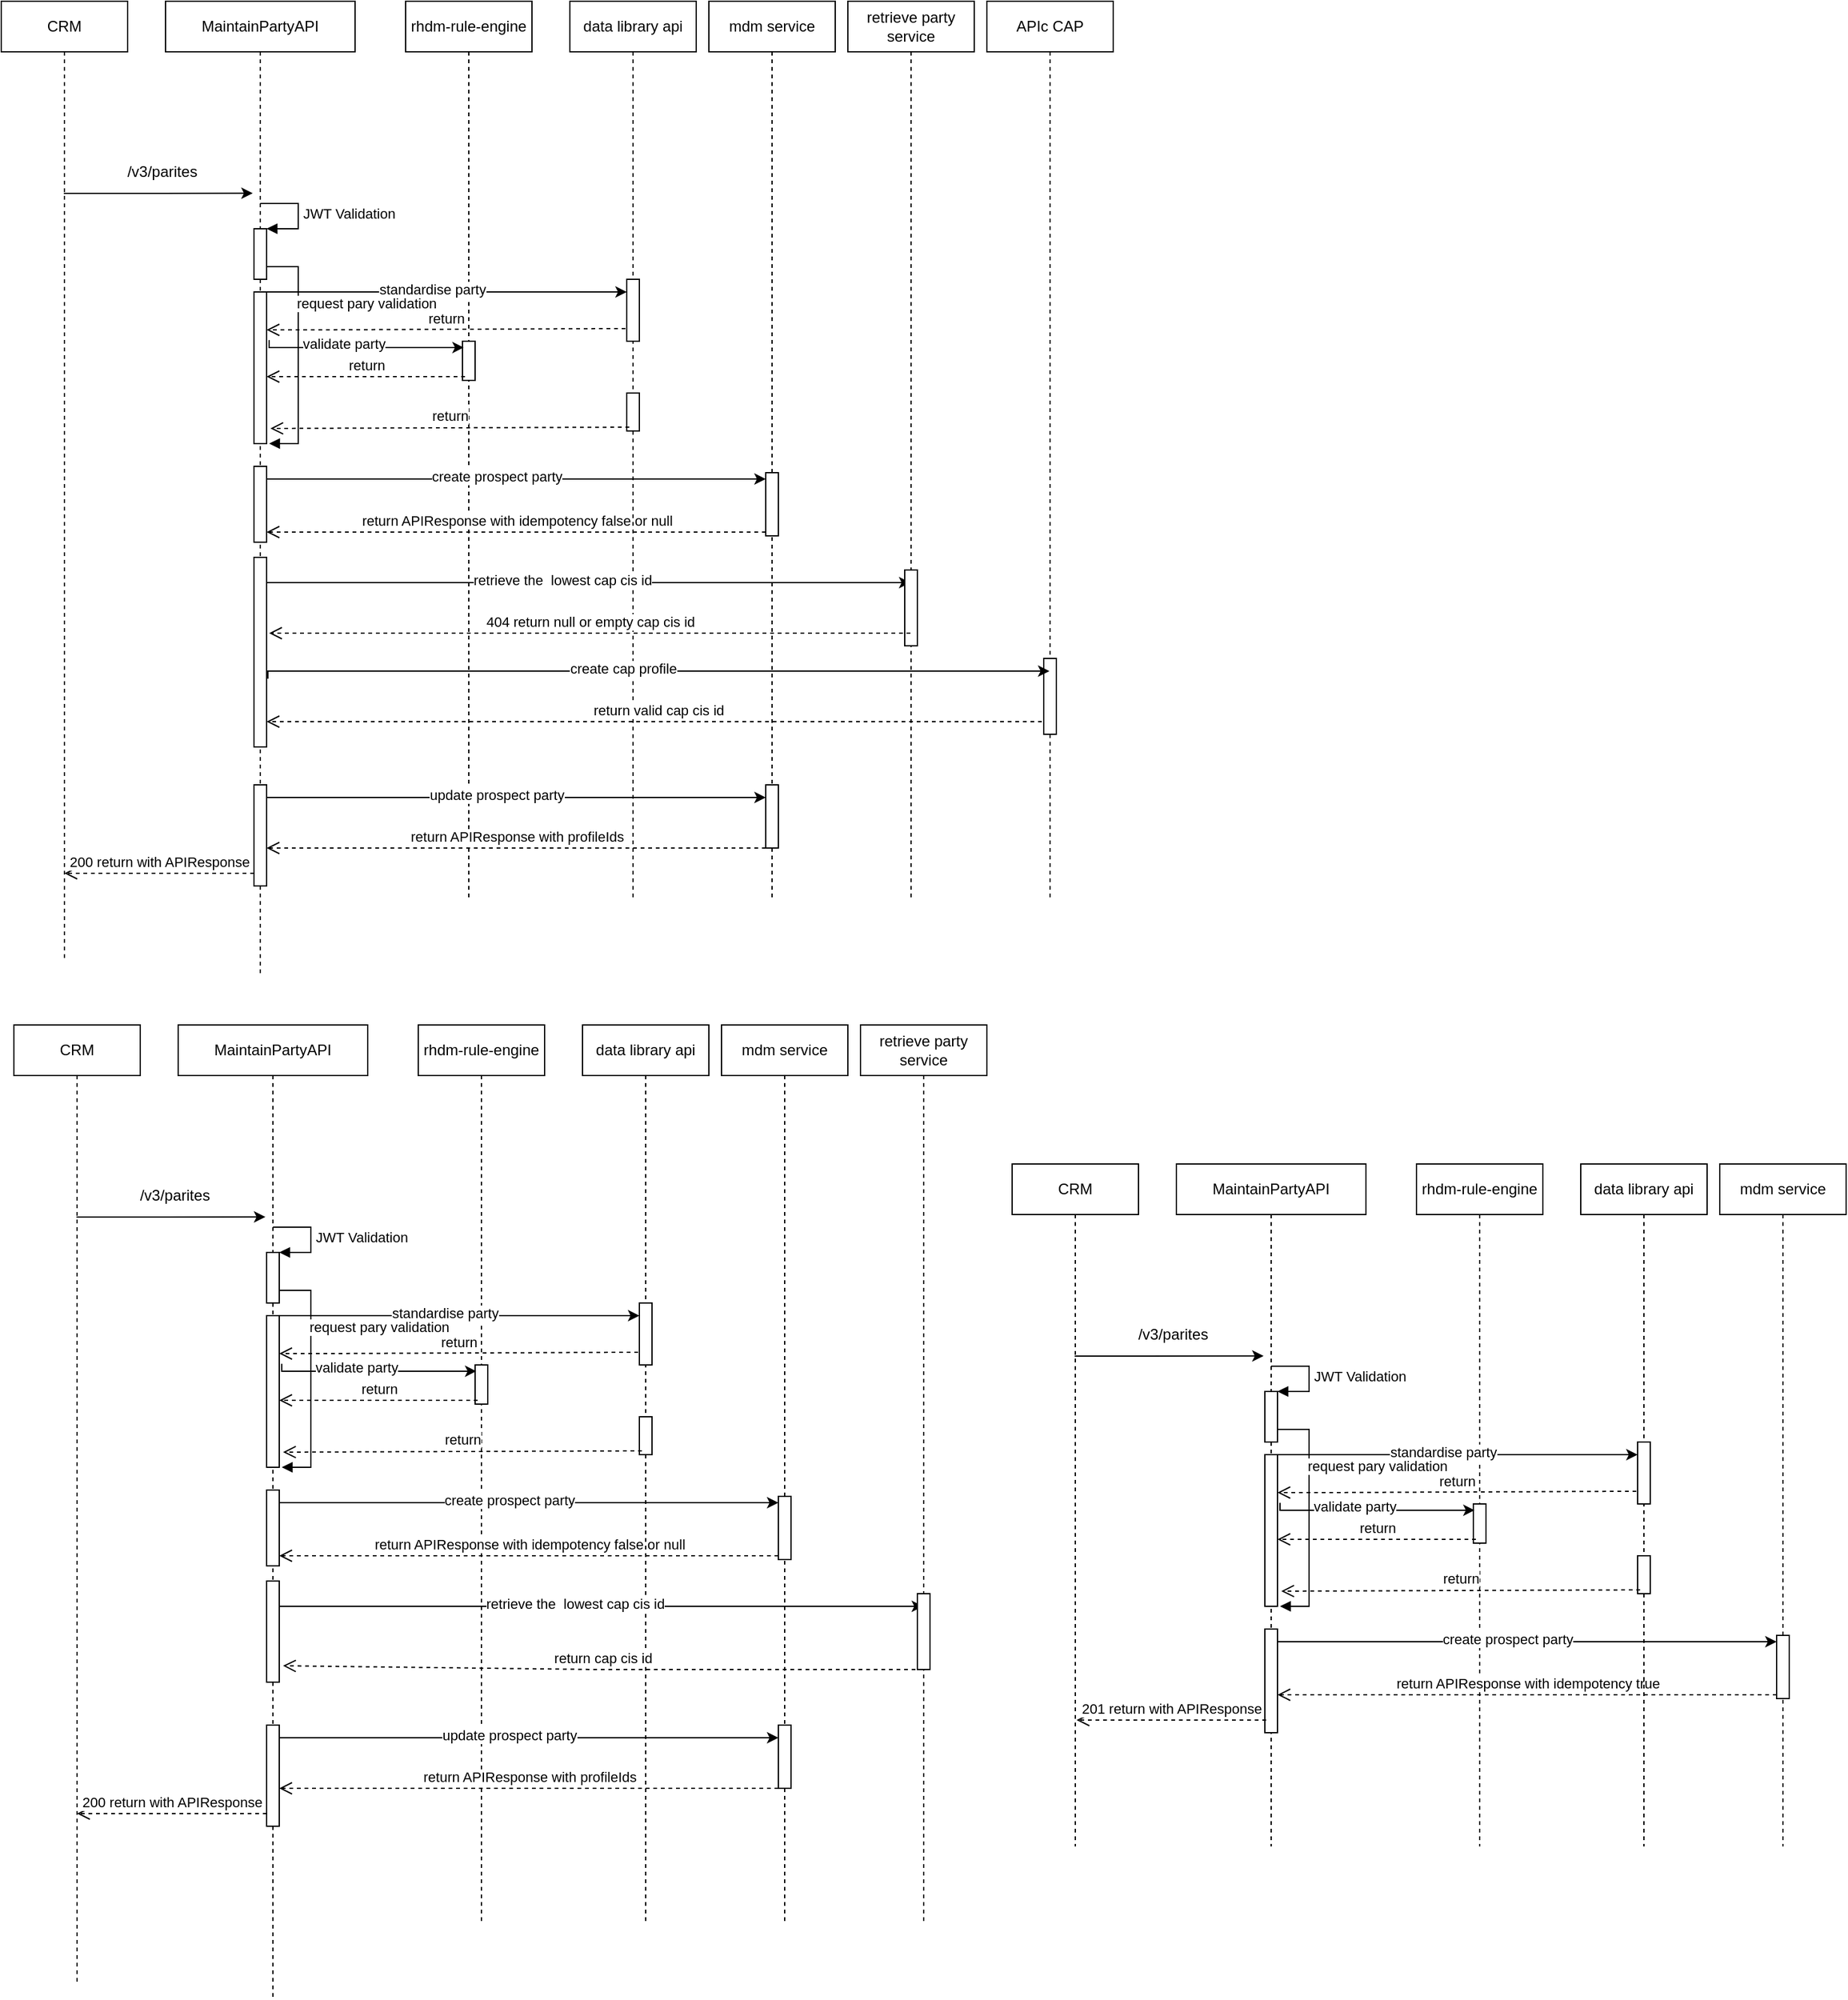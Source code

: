 <mxfile version="20.4.0" type="github">
  <diagram id="kk570XNu_HWtteIOADn4" name="Page-1">
    <mxGraphModel dx="2889" dy="1154" grid="1" gridSize="10" guides="1" tooltips="1" connect="1" arrows="1" fold="1" page="1" pageScale="1" pageWidth="827" pageHeight="1169" math="0" shadow="0">
      <root>
        <mxCell id="0" />
        <mxCell id="1" parent="0" />
        <mxCell id="9MTHX9n5Lt5Nb2SYP2qd-3" value="MaintainPartyAPI" style="shape=umlLifeline;perimeter=lifelinePerimeter;whiteSpace=wrap;html=1;container=1;collapsible=0;recursiveResize=0;outlineConnect=0;" vertex="1" parent="1">
          <mxGeometry x="-410" y="390" width="150" height="770" as="geometry" />
        </mxCell>
        <mxCell id="9MTHX9n5Lt5Nb2SYP2qd-28" value="" style="html=1;points=[];perimeter=orthogonalPerimeter;" vertex="1" parent="9MTHX9n5Lt5Nb2SYP2qd-3">
          <mxGeometry x="70" y="230" width="10" height="120" as="geometry" />
        </mxCell>
        <mxCell id="9MTHX9n5Lt5Nb2SYP2qd-29" value="request pary validation" style="edgeStyle=orthogonalEdgeStyle;html=1;align=left;spacingLeft=2;endArrow=block;rounded=0;entryX=1.2;entryY=1;entryDx=0;entryDy=0;entryPerimeter=0;" edge="1" target="9MTHX9n5Lt5Nb2SYP2qd-28" parent="9MTHX9n5Lt5Nb2SYP2qd-3">
          <mxGeometry x="-0.394" y="-5" relative="1" as="geometry">
            <mxPoint x="75" y="210" as="sourcePoint" />
            <Array as="points">
              <mxPoint x="105" y="210" />
              <mxPoint x="105" y="350" />
            </Array>
            <mxPoint x="81" y="320.92" as="targetPoint" />
            <mxPoint as="offset" />
          </mxGeometry>
        </mxCell>
        <mxCell id="9MTHX9n5Lt5Nb2SYP2qd-31" value="" style="html=1;points=[];perimeter=orthogonalPerimeter;" vertex="1" parent="9MTHX9n5Lt5Nb2SYP2qd-3">
          <mxGeometry x="70" y="368" width="10" height="60" as="geometry" />
        </mxCell>
        <mxCell id="9MTHX9n5Lt5Nb2SYP2qd-38" value="" style="html=1;points=[];perimeter=orthogonalPerimeter;" vertex="1" parent="9MTHX9n5Lt5Nb2SYP2qd-3">
          <mxGeometry x="70" y="440" width="10" height="150" as="geometry" />
        </mxCell>
        <mxCell id="9MTHX9n5Lt5Nb2SYP2qd-147" value="" style="html=1;points=[];perimeter=orthogonalPerimeter;" vertex="1" parent="9MTHX9n5Lt5Nb2SYP2qd-3">
          <mxGeometry x="70" y="620" width="10" height="80" as="geometry" />
        </mxCell>
        <mxCell id="9MTHX9n5Lt5Nb2SYP2qd-150" value="200 return with APIResponse" style="html=1;verticalAlign=bottom;endArrow=open;dashed=1;endSize=8;rounded=0;" edge="1" parent="9MTHX9n5Lt5Nb2SYP2qd-3" source="9MTHX9n5Lt5Nb2SYP2qd-147">
          <mxGeometry relative="1" as="geometry">
            <mxPoint x="50" y="690" as="sourcePoint" />
            <mxPoint x="-80" y="690" as="targetPoint" />
          </mxGeometry>
        </mxCell>
        <mxCell id="9MTHX9n5Lt5Nb2SYP2qd-253" value="" style="html=1;points=[];perimeter=orthogonalPerimeter;" vertex="1" parent="9MTHX9n5Lt5Nb2SYP2qd-3">
          <mxGeometry x="70" y="180" width="10" height="40" as="geometry" />
        </mxCell>
        <mxCell id="9MTHX9n5Lt5Nb2SYP2qd-254" value="JWT Validation" style="edgeStyle=orthogonalEdgeStyle;html=1;align=left;spacingLeft=2;endArrow=block;rounded=0;entryX=1;entryY=0;" edge="1" target="9MTHX9n5Lt5Nb2SYP2qd-253" parent="9MTHX9n5Lt5Nb2SYP2qd-3">
          <mxGeometry relative="1" as="geometry">
            <mxPoint x="75" y="160" as="sourcePoint" />
            <Array as="points">
              <mxPoint x="105" y="160" />
            </Array>
          </mxGeometry>
        </mxCell>
        <mxCell id="9MTHX9n5Lt5Nb2SYP2qd-15" value="/v3/parites" style="text;html=1;align=center;verticalAlign=middle;resizable=0;points=[];autosize=1;strokeColor=none;fillColor=none;" vertex="1" parent="9MTHX9n5Lt5Nb2SYP2qd-3">
          <mxGeometry x="-43" y="120" width="80" height="30" as="geometry" />
        </mxCell>
        <mxCell id="9MTHX9n5Lt5Nb2SYP2qd-5" value="rhdm-rule-engine" style="shape=umlLifeline;perimeter=lifelinePerimeter;whiteSpace=wrap;html=1;container=1;collapsible=0;recursiveResize=0;outlineConnect=0;" vertex="1" parent="1">
          <mxGeometry x="-220" y="390" width="100" height="710" as="geometry" />
        </mxCell>
        <mxCell id="9MTHX9n5Lt5Nb2SYP2qd-35" value="return APIResponse with idempotency false or null" style="html=1;verticalAlign=bottom;endArrow=open;dashed=1;endSize=8;rounded=0;" edge="1" parent="9MTHX9n5Lt5Nb2SYP2qd-5" source="9MTHX9n5Lt5Nb2SYP2qd-36">
          <mxGeometry relative="1" as="geometry">
            <mxPoint x="250" y="418" as="sourcePoint" />
            <mxPoint x="-110" y="420" as="targetPoint" />
          </mxGeometry>
        </mxCell>
        <mxCell id="9MTHX9n5Lt5Nb2SYP2qd-22" value="" style="html=1;points=[];perimeter=orthogonalPerimeter;" vertex="1" parent="9MTHX9n5Lt5Nb2SYP2qd-5">
          <mxGeometry x="45" y="269" width="10" height="31" as="geometry" />
        </mxCell>
        <mxCell id="9MTHX9n5Lt5Nb2SYP2qd-159" value="return" style="html=1;verticalAlign=bottom;endArrow=open;dashed=1;endSize=8;rounded=0;startArrow=none;exitX=-0.1;exitY=0.795;exitDx=0;exitDy=0;exitPerimeter=0;" edge="1" parent="9MTHX9n5Lt5Nb2SYP2qd-5" source="9MTHX9n5Lt5Nb2SYP2qd-152">
          <mxGeometry relative="1" as="geometry">
            <mxPoint x="45" y="260" as="sourcePoint" />
            <mxPoint x="-110" y="260" as="targetPoint" />
            <Array as="points">
              <mxPoint x="-70" y="260" />
            </Array>
          </mxGeometry>
        </mxCell>
        <mxCell id="9MTHX9n5Lt5Nb2SYP2qd-6" value="data library api" style="shape=umlLifeline;perimeter=lifelinePerimeter;whiteSpace=wrap;html=1;container=1;collapsible=0;recursiveResize=0;outlineConnect=0;" vertex="1" parent="1">
          <mxGeometry x="-90" y="390" width="100" height="710" as="geometry" />
        </mxCell>
        <mxCell id="9MTHX9n5Lt5Nb2SYP2qd-23" value="" style="html=1;points=[];perimeter=orthogonalPerimeter;" vertex="1" parent="9MTHX9n5Lt5Nb2SYP2qd-6">
          <mxGeometry x="45" y="310" width="10" height="30" as="geometry" />
        </mxCell>
        <mxCell id="9MTHX9n5Lt5Nb2SYP2qd-41" value="" style="edgeStyle=orthogonalEdgeStyle;rounded=0;orthogonalLoop=1;jettySize=auto;html=1;" edge="1" parent="9MTHX9n5Lt5Nb2SYP2qd-6" target="9MTHX9n5Lt5Nb2SYP2qd-9">
          <mxGeometry relative="1" as="geometry">
            <mxPoint x="-240" y="460" as="sourcePoint" />
            <mxPoint x="155" y="459.5" as="targetPoint" />
            <Array as="points">
              <mxPoint x="120" y="460" />
              <mxPoint x="120" y="460" />
            </Array>
          </mxGeometry>
        </mxCell>
        <mxCell id="9MTHX9n5Lt5Nb2SYP2qd-42" value="retrieve the&amp;nbsp; lowest cap cis id" style="edgeLabel;html=1;align=center;verticalAlign=middle;resizable=0;points=[];" vertex="1" connectable="0" parent="9MTHX9n5Lt5Nb2SYP2qd-41">
          <mxGeometry x="-0.081" y="2" relative="1" as="geometry">
            <mxPoint as="offset" />
          </mxGeometry>
        </mxCell>
        <mxCell id="9MTHX9n5Lt5Nb2SYP2qd-46" value="return valid cap cis id" style="html=1;verticalAlign=bottom;endArrow=open;dashed=1;endSize=8;rounded=0;" edge="1" parent="9MTHX9n5Lt5Nb2SYP2qd-6" source="9MTHX9n5Lt5Nb2SYP2qd-10">
          <mxGeometry relative="1" as="geometry">
            <mxPoint x="269.5" y="570" as="sourcePoint" />
            <mxPoint x="-240" y="570" as="targetPoint" />
          </mxGeometry>
        </mxCell>
        <mxCell id="9MTHX9n5Lt5Nb2SYP2qd-145" value="" style="edgeStyle=orthogonalEdgeStyle;rounded=0;orthogonalLoop=1;jettySize=auto;html=1;" edge="1" parent="9MTHX9n5Lt5Nb2SYP2qd-6">
          <mxGeometry relative="1" as="geometry">
            <mxPoint x="-240" y="630" as="sourcePoint" />
            <mxPoint x="155" y="630" as="targetPoint" />
            <Array as="points">
              <mxPoint x="50" y="630" />
              <mxPoint x="50" y="630" />
            </Array>
          </mxGeometry>
        </mxCell>
        <mxCell id="9MTHX9n5Lt5Nb2SYP2qd-146" value="update prospect party" style="edgeLabel;html=1;align=center;verticalAlign=middle;resizable=0;points=[];" vertex="1" connectable="0" parent="9MTHX9n5Lt5Nb2SYP2qd-145">
          <mxGeometry x="-0.081" y="2" relative="1" as="geometry">
            <mxPoint as="offset" />
          </mxGeometry>
        </mxCell>
        <mxCell id="9MTHX9n5Lt5Nb2SYP2qd-149" value="return APIResponse with profileIds" style="html=1;verticalAlign=bottom;endArrow=open;dashed=1;endSize=8;rounded=0;" edge="1" parent="9MTHX9n5Lt5Nb2SYP2qd-6">
          <mxGeometry relative="1" as="geometry">
            <mxPoint x="155" y="670" as="sourcePoint" />
            <mxPoint x="-240" y="670" as="targetPoint" />
          </mxGeometry>
        </mxCell>
        <mxCell id="9MTHX9n5Lt5Nb2SYP2qd-152" value="" style="html=1;points=[];perimeter=orthogonalPerimeter;" vertex="1" parent="9MTHX9n5Lt5Nb2SYP2qd-6">
          <mxGeometry x="45" y="220" width="10" height="49" as="geometry" />
        </mxCell>
        <mxCell id="9MTHX9n5Lt5Nb2SYP2qd-162" value="" style="edgeStyle=orthogonalEdgeStyle;rounded=0;orthogonalLoop=1;jettySize=auto;html=1;" edge="1" parent="9MTHX9n5Lt5Nb2SYP2qd-6" target="9MTHX9n5Lt5Nb2SYP2qd-152">
          <mxGeometry relative="1" as="geometry">
            <mxPoint x="-240" y="230" as="sourcePoint" />
            <mxPoint x="155" y="230" as="targetPoint" />
            <Array as="points">
              <mxPoint x="-40" y="230" />
              <mxPoint x="-40" y="230" />
            </Array>
          </mxGeometry>
        </mxCell>
        <mxCell id="9MTHX9n5Lt5Nb2SYP2qd-163" value="standardise party" style="edgeLabel;html=1;align=center;verticalAlign=middle;resizable=0;points=[];" vertex="1" connectable="0" parent="9MTHX9n5Lt5Nb2SYP2qd-162">
          <mxGeometry x="-0.081" y="2" relative="1" as="geometry">
            <mxPoint as="offset" />
          </mxGeometry>
        </mxCell>
        <mxCell id="9MTHX9n5Lt5Nb2SYP2qd-12" value="" style="edgeStyle=orthogonalEdgeStyle;rounded=0;orthogonalLoop=1;jettySize=auto;html=1;entryX=-0.1;entryY=0.025;entryDx=0;entryDy=0;entryPerimeter=0;" edge="1" parent="1">
          <mxGeometry relative="1" as="geometry">
            <mxPoint x="-490.5" y="542" as="sourcePoint" />
            <mxPoint x="-341" y="541.875" as="targetPoint" />
            <Array as="points">
              <mxPoint x="-436" y="542" />
              <mxPoint x="-436" y="542" />
            </Array>
          </mxGeometry>
        </mxCell>
        <mxCell id="9MTHX9n5Lt5Nb2SYP2qd-7" value="CRM" style="shape=umlLifeline;perimeter=lifelinePerimeter;whiteSpace=wrap;html=1;container=1;collapsible=0;recursiveResize=0;outlineConnect=0;" vertex="1" parent="1">
          <mxGeometry x="-540" y="390" width="100" height="760" as="geometry" />
        </mxCell>
        <mxCell id="9MTHX9n5Lt5Nb2SYP2qd-8" value="mdm service" style="shape=umlLifeline;perimeter=lifelinePerimeter;whiteSpace=wrap;html=1;container=1;collapsible=0;recursiveResize=0;outlineConnect=0;" vertex="1" parent="1">
          <mxGeometry x="20" y="390" width="100" height="710" as="geometry" />
        </mxCell>
        <mxCell id="9MTHX9n5Lt5Nb2SYP2qd-36" value="" style="html=1;points=[];perimeter=orthogonalPerimeter;" vertex="1" parent="9MTHX9n5Lt5Nb2SYP2qd-8">
          <mxGeometry x="45" y="373" width="10" height="50" as="geometry" />
        </mxCell>
        <mxCell id="9MTHX9n5Lt5Nb2SYP2qd-148" value="" style="html=1;points=[];perimeter=orthogonalPerimeter;" vertex="1" parent="9MTHX9n5Lt5Nb2SYP2qd-8">
          <mxGeometry x="45" y="620" width="10" height="50" as="geometry" />
        </mxCell>
        <mxCell id="9MTHX9n5Lt5Nb2SYP2qd-9" value="retrieve party service" style="shape=umlLifeline;perimeter=lifelinePerimeter;whiteSpace=wrap;html=1;container=1;collapsible=0;recursiveResize=0;outlineConnect=0;" vertex="1" parent="1">
          <mxGeometry x="130" y="390" width="100" height="710" as="geometry" />
        </mxCell>
        <mxCell id="9MTHX9n5Lt5Nb2SYP2qd-39" value="" style="html=1;points=[];perimeter=orthogonalPerimeter;" vertex="1" parent="9MTHX9n5Lt5Nb2SYP2qd-9">
          <mxGeometry x="45" y="450" width="10" height="60" as="geometry" />
        </mxCell>
        <mxCell id="9MTHX9n5Lt5Nb2SYP2qd-10" value="APIc CAP" style="shape=umlLifeline;perimeter=lifelinePerimeter;whiteSpace=wrap;html=1;container=1;collapsible=0;recursiveResize=0;outlineConnect=0;" vertex="1" parent="1">
          <mxGeometry x="240" y="390" width="100" height="710" as="geometry" />
        </mxCell>
        <mxCell id="9MTHX9n5Lt5Nb2SYP2qd-40" value="" style="html=1;points=[];perimeter=orthogonalPerimeter;" vertex="1" parent="9MTHX9n5Lt5Nb2SYP2qd-10">
          <mxGeometry x="45" y="520" width="10" height="60" as="geometry" />
        </mxCell>
        <mxCell id="9MTHX9n5Lt5Nb2SYP2qd-21" value="" style="edgeStyle=orthogonalEdgeStyle;rounded=0;orthogonalLoop=1;jettySize=auto;html=1;entryX=0.1;entryY=0.16;entryDx=0;entryDy=0;entryPerimeter=0;exitX=1.2;exitY=0.318;exitDx=0;exitDy=0;exitPerimeter=0;" edge="1" parent="1" source="9MTHX9n5Lt5Nb2SYP2qd-28" target="9MTHX9n5Lt5Nb2SYP2qd-22">
          <mxGeometry relative="1" as="geometry">
            <mxPoint x="-328" y="645.66" as="sourcePoint" />
            <mxPoint x="-204" y="639" as="targetPoint" />
            <Array as="points">
              <mxPoint x="-328" y="664" />
            </Array>
          </mxGeometry>
        </mxCell>
        <mxCell id="9MTHX9n5Lt5Nb2SYP2qd-151" value="validate party" style="edgeLabel;html=1;align=center;verticalAlign=middle;resizable=0;points=[];" vertex="1" connectable="0" parent="9MTHX9n5Lt5Nb2SYP2qd-21">
          <mxGeometry x="-0.184" y="3" relative="1" as="geometry">
            <mxPoint as="offset" />
          </mxGeometry>
        </mxCell>
        <mxCell id="9MTHX9n5Lt5Nb2SYP2qd-25" value="return" style="html=1;verticalAlign=bottom;endArrow=open;dashed=1;endSize=8;rounded=0;startArrow=none;exitX=0.2;exitY=0.903;exitDx=0;exitDy=0;exitPerimeter=0;" edge="1" parent="1" source="9MTHX9n5Lt5Nb2SYP2qd-22">
          <mxGeometry relative="1" as="geometry">
            <mxPoint x="-95" y="687" as="sourcePoint" />
            <mxPoint x="-330" y="687" as="targetPoint" />
            <Array as="points">
              <mxPoint x="-210" y="687" />
            </Array>
          </mxGeometry>
        </mxCell>
        <mxCell id="9MTHX9n5Lt5Nb2SYP2qd-34" value="" style="edgeStyle=orthogonalEdgeStyle;rounded=0;orthogonalLoop=1;jettySize=auto;html=1;" edge="1" parent="1" target="9MTHX9n5Lt5Nb2SYP2qd-36">
          <mxGeometry relative="1" as="geometry">
            <mxPoint x="-330" y="768" as="sourcePoint" />
            <mxPoint x="110" y="768" as="targetPoint" />
            <Array as="points">
              <mxPoint x="20" y="768" />
              <mxPoint x="20" y="768" />
            </Array>
          </mxGeometry>
        </mxCell>
        <mxCell id="9MTHX9n5Lt5Nb2SYP2qd-37" value="create prospect party" style="edgeLabel;html=1;align=center;verticalAlign=middle;resizable=0;points=[];" vertex="1" connectable="0" parent="9MTHX9n5Lt5Nb2SYP2qd-34">
          <mxGeometry x="-0.081" y="2" relative="1" as="geometry">
            <mxPoint as="offset" />
          </mxGeometry>
        </mxCell>
        <mxCell id="9MTHX9n5Lt5Nb2SYP2qd-26" value="return" style="html=1;verticalAlign=bottom;endArrow=open;dashed=1;endSize=8;rounded=0;entryX=1.3;entryY=0.9;entryDx=0;entryDy=0;entryPerimeter=0;exitX=0.2;exitY=0.9;exitDx=0;exitDy=0;exitPerimeter=0;" edge="1" parent="1" source="9MTHX9n5Lt5Nb2SYP2qd-23" target="9MTHX9n5Lt5Nb2SYP2qd-28">
          <mxGeometry relative="1" as="geometry">
            <mxPoint x="19.5" y="709" as="sourcePoint" />
            <mxPoint x="-330" y="709" as="targetPoint" />
            <Array as="points" />
          </mxGeometry>
        </mxCell>
        <mxCell id="9MTHX9n5Lt5Nb2SYP2qd-43" value="404 return null or empty cap cis id" style="html=1;verticalAlign=bottom;endArrow=open;dashed=1;endSize=8;rounded=0;entryX=1.2;entryY=0.4;entryDx=0;entryDy=0;entryPerimeter=0;" edge="1" parent="1" source="9MTHX9n5Lt5Nb2SYP2qd-9" target="9MTHX9n5Lt5Nb2SYP2qd-38">
          <mxGeometry relative="1" as="geometry">
            <mxPoint x="45" y="890" as="sourcePoint" />
            <mxPoint x="-410" y="890" as="targetPoint" />
          </mxGeometry>
        </mxCell>
        <mxCell id="9MTHX9n5Lt5Nb2SYP2qd-44" value="" style="edgeStyle=orthogonalEdgeStyle;rounded=0;orthogonalLoop=1;jettySize=auto;html=1;exitX=1.1;exitY=0.64;exitDx=0;exitDy=0;exitPerimeter=0;" edge="1" parent="1" source="9MTHX9n5Lt5Nb2SYP2qd-38" target="9MTHX9n5Lt5Nb2SYP2qd-10">
          <mxGeometry relative="1" as="geometry">
            <mxPoint x="-390" y="920" as="sourcePoint" />
            <mxPoint x="179.5" y="920" as="targetPoint" />
            <Array as="points">
              <mxPoint x="-329" y="920" />
            </Array>
          </mxGeometry>
        </mxCell>
        <mxCell id="9MTHX9n5Lt5Nb2SYP2qd-45" value="create cap profile" style="edgeLabel;html=1;align=center;verticalAlign=middle;resizable=0;points=[];" vertex="1" connectable="0" parent="9MTHX9n5Lt5Nb2SYP2qd-44">
          <mxGeometry x="-0.081" y="2" relative="1" as="geometry">
            <mxPoint as="offset" />
          </mxGeometry>
        </mxCell>
        <mxCell id="9MTHX9n5Lt5Nb2SYP2qd-256" value="MaintainPartyAPI" style="shape=umlLifeline;perimeter=lifelinePerimeter;whiteSpace=wrap;html=1;container=1;collapsible=0;recursiveResize=0;outlineConnect=0;" vertex="1" parent="1">
          <mxGeometry x="-400" y="1200" width="150" height="770" as="geometry" />
        </mxCell>
        <mxCell id="9MTHX9n5Lt5Nb2SYP2qd-257" value="" style="html=1;points=[];perimeter=orthogonalPerimeter;" vertex="1" parent="9MTHX9n5Lt5Nb2SYP2qd-256">
          <mxGeometry x="70" y="230" width="10" height="120" as="geometry" />
        </mxCell>
        <mxCell id="9MTHX9n5Lt5Nb2SYP2qd-258" value="request pary validation" style="edgeStyle=orthogonalEdgeStyle;html=1;align=left;spacingLeft=2;endArrow=block;rounded=0;entryX=1.2;entryY=1;entryDx=0;entryDy=0;entryPerimeter=0;" edge="1" parent="9MTHX9n5Lt5Nb2SYP2qd-256" target="9MTHX9n5Lt5Nb2SYP2qd-257">
          <mxGeometry x="-0.394" y="-5" relative="1" as="geometry">
            <mxPoint x="75" y="210" as="sourcePoint" />
            <Array as="points">
              <mxPoint x="105" y="210" />
              <mxPoint x="105" y="350" />
            </Array>
            <mxPoint x="81" y="320.92" as="targetPoint" />
            <mxPoint as="offset" />
          </mxGeometry>
        </mxCell>
        <mxCell id="9MTHX9n5Lt5Nb2SYP2qd-259" value="" style="html=1;points=[];perimeter=orthogonalPerimeter;" vertex="1" parent="9MTHX9n5Lt5Nb2SYP2qd-256">
          <mxGeometry x="70" y="368" width="10" height="60" as="geometry" />
        </mxCell>
        <mxCell id="9MTHX9n5Lt5Nb2SYP2qd-260" value="" style="html=1;points=[];perimeter=orthogonalPerimeter;" vertex="1" parent="9MTHX9n5Lt5Nb2SYP2qd-256">
          <mxGeometry x="70" y="440" width="10" height="80" as="geometry" />
        </mxCell>
        <mxCell id="9MTHX9n5Lt5Nb2SYP2qd-261" value="" style="html=1;points=[];perimeter=orthogonalPerimeter;" vertex="1" parent="9MTHX9n5Lt5Nb2SYP2qd-256">
          <mxGeometry x="70" y="554" width="10" height="80" as="geometry" />
        </mxCell>
        <mxCell id="9MTHX9n5Lt5Nb2SYP2qd-262" value="200 return with APIResponse" style="html=1;verticalAlign=bottom;endArrow=open;dashed=1;endSize=8;rounded=0;" edge="1" parent="9MTHX9n5Lt5Nb2SYP2qd-256" source="9MTHX9n5Lt5Nb2SYP2qd-261">
          <mxGeometry relative="1" as="geometry">
            <mxPoint x="50" y="624" as="sourcePoint" />
            <mxPoint x="-80" y="624" as="targetPoint" />
          </mxGeometry>
        </mxCell>
        <mxCell id="9MTHX9n5Lt5Nb2SYP2qd-263" value="" style="html=1;points=[];perimeter=orthogonalPerimeter;" vertex="1" parent="9MTHX9n5Lt5Nb2SYP2qd-256">
          <mxGeometry x="70" y="180" width="10" height="40" as="geometry" />
        </mxCell>
        <mxCell id="9MTHX9n5Lt5Nb2SYP2qd-264" value="JWT Validation" style="edgeStyle=orthogonalEdgeStyle;html=1;align=left;spacingLeft=2;endArrow=block;rounded=0;entryX=1;entryY=0;" edge="1" parent="9MTHX9n5Lt5Nb2SYP2qd-256" target="9MTHX9n5Lt5Nb2SYP2qd-263">
          <mxGeometry relative="1" as="geometry">
            <mxPoint x="75" y="160" as="sourcePoint" />
            <Array as="points">
              <mxPoint x="105" y="160" />
            </Array>
          </mxGeometry>
        </mxCell>
        <mxCell id="9MTHX9n5Lt5Nb2SYP2qd-265" value="/v3/parites" style="text;html=1;align=center;verticalAlign=middle;resizable=0;points=[];autosize=1;strokeColor=none;fillColor=none;" vertex="1" parent="9MTHX9n5Lt5Nb2SYP2qd-256">
          <mxGeometry x="-43" y="120" width="80" height="30" as="geometry" />
        </mxCell>
        <mxCell id="9MTHX9n5Lt5Nb2SYP2qd-266" value="rhdm-rule-engine" style="shape=umlLifeline;perimeter=lifelinePerimeter;whiteSpace=wrap;html=1;container=1;collapsible=0;recursiveResize=0;outlineConnect=0;" vertex="1" parent="1">
          <mxGeometry x="-210" y="1200" width="100" height="710" as="geometry" />
        </mxCell>
        <mxCell id="9MTHX9n5Lt5Nb2SYP2qd-267" value="return APIResponse with idempotency false or null" style="html=1;verticalAlign=bottom;endArrow=open;dashed=1;endSize=8;rounded=0;" edge="1" parent="9MTHX9n5Lt5Nb2SYP2qd-266" source="9MTHX9n5Lt5Nb2SYP2qd-284">
          <mxGeometry relative="1" as="geometry">
            <mxPoint x="250" y="418" as="sourcePoint" />
            <mxPoint x="-110" y="420" as="targetPoint" />
          </mxGeometry>
        </mxCell>
        <mxCell id="9MTHX9n5Lt5Nb2SYP2qd-268" value="" style="html=1;points=[];perimeter=orthogonalPerimeter;" vertex="1" parent="9MTHX9n5Lt5Nb2SYP2qd-266">
          <mxGeometry x="45" y="269" width="10" height="31" as="geometry" />
        </mxCell>
        <mxCell id="9MTHX9n5Lt5Nb2SYP2qd-269" value="return" style="html=1;verticalAlign=bottom;endArrow=open;dashed=1;endSize=8;rounded=0;startArrow=none;exitX=-0.1;exitY=0.795;exitDx=0;exitDy=0;exitPerimeter=0;" edge="1" parent="9MTHX9n5Lt5Nb2SYP2qd-266" source="9MTHX9n5Lt5Nb2SYP2qd-278">
          <mxGeometry relative="1" as="geometry">
            <mxPoint x="45" y="260" as="sourcePoint" />
            <mxPoint x="-110" y="260" as="targetPoint" />
            <Array as="points">
              <mxPoint x="-70" y="260" />
            </Array>
          </mxGeometry>
        </mxCell>
        <mxCell id="9MTHX9n5Lt5Nb2SYP2qd-270" value="data library api" style="shape=umlLifeline;perimeter=lifelinePerimeter;whiteSpace=wrap;html=1;container=1;collapsible=0;recursiveResize=0;outlineConnect=0;" vertex="1" parent="1">
          <mxGeometry x="-80" y="1200" width="100" height="710" as="geometry" />
        </mxCell>
        <mxCell id="9MTHX9n5Lt5Nb2SYP2qd-271" value="" style="html=1;points=[];perimeter=orthogonalPerimeter;" vertex="1" parent="9MTHX9n5Lt5Nb2SYP2qd-270">
          <mxGeometry x="45" y="310" width="10" height="30" as="geometry" />
        </mxCell>
        <mxCell id="9MTHX9n5Lt5Nb2SYP2qd-272" value="" style="edgeStyle=orthogonalEdgeStyle;rounded=0;orthogonalLoop=1;jettySize=auto;html=1;" edge="1" parent="9MTHX9n5Lt5Nb2SYP2qd-270" target="9MTHX9n5Lt5Nb2SYP2qd-286">
          <mxGeometry relative="1" as="geometry">
            <mxPoint x="-240" y="460" as="sourcePoint" />
            <mxPoint x="155" y="459.5" as="targetPoint" />
            <Array as="points">
              <mxPoint x="120" y="460" />
              <mxPoint x="120" y="460" />
            </Array>
          </mxGeometry>
        </mxCell>
        <mxCell id="9MTHX9n5Lt5Nb2SYP2qd-273" value="retrieve the&amp;nbsp; lowest cap cis id" style="edgeLabel;html=1;align=center;verticalAlign=middle;resizable=0;points=[];" vertex="1" connectable="0" parent="9MTHX9n5Lt5Nb2SYP2qd-272">
          <mxGeometry x="-0.081" y="2" relative="1" as="geometry">
            <mxPoint as="offset" />
          </mxGeometry>
        </mxCell>
        <mxCell id="9MTHX9n5Lt5Nb2SYP2qd-275" value="" style="edgeStyle=orthogonalEdgeStyle;rounded=0;orthogonalLoop=1;jettySize=auto;html=1;" edge="1" parent="9MTHX9n5Lt5Nb2SYP2qd-270">
          <mxGeometry relative="1" as="geometry">
            <mxPoint x="-240" y="564" as="sourcePoint" />
            <mxPoint x="155" y="564" as="targetPoint" />
            <Array as="points">
              <mxPoint x="50" y="564" />
              <mxPoint x="50" y="564" />
            </Array>
          </mxGeometry>
        </mxCell>
        <mxCell id="9MTHX9n5Lt5Nb2SYP2qd-276" value="update prospect party" style="edgeLabel;html=1;align=center;verticalAlign=middle;resizable=0;points=[];" vertex="1" connectable="0" parent="9MTHX9n5Lt5Nb2SYP2qd-275">
          <mxGeometry x="-0.081" y="2" relative="1" as="geometry">
            <mxPoint as="offset" />
          </mxGeometry>
        </mxCell>
        <mxCell id="9MTHX9n5Lt5Nb2SYP2qd-277" value="return APIResponse with profileIds" style="html=1;verticalAlign=bottom;endArrow=open;dashed=1;endSize=8;rounded=0;" edge="1" parent="9MTHX9n5Lt5Nb2SYP2qd-270">
          <mxGeometry relative="1" as="geometry">
            <mxPoint x="155" y="604" as="sourcePoint" />
            <mxPoint x="-240" y="604" as="targetPoint" />
          </mxGeometry>
        </mxCell>
        <mxCell id="9MTHX9n5Lt5Nb2SYP2qd-278" value="" style="html=1;points=[];perimeter=orthogonalPerimeter;" vertex="1" parent="9MTHX9n5Lt5Nb2SYP2qd-270">
          <mxGeometry x="45" y="220" width="10" height="49" as="geometry" />
        </mxCell>
        <mxCell id="9MTHX9n5Lt5Nb2SYP2qd-279" value="" style="edgeStyle=orthogonalEdgeStyle;rounded=0;orthogonalLoop=1;jettySize=auto;html=1;" edge="1" parent="9MTHX9n5Lt5Nb2SYP2qd-270" target="9MTHX9n5Lt5Nb2SYP2qd-278">
          <mxGeometry relative="1" as="geometry">
            <mxPoint x="-240" y="230" as="sourcePoint" />
            <mxPoint x="155" y="230" as="targetPoint" />
            <Array as="points">
              <mxPoint x="-40" y="230" />
              <mxPoint x="-40" y="230" />
            </Array>
          </mxGeometry>
        </mxCell>
        <mxCell id="9MTHX9n5Lt5Nb2SYP2qd-280" value="standardise party" style="edgeLabel;html=1;align=center;verticalAlign=middle;resizable=0;points=[];" vertex="1" connectable="0" parent="9MTHX9n5Lt5Nb2SYP2qd-279">
          <mxGeometry x="-0.081" y="2" relative="1" as="geometry">
            <mxPoint as="offset" />
          </mxGeometry>
        </mxCell>
        <mxCell id="9MTHX9n5Lt5Nb2SYP2qd-281" value="" style="edgeStyle=orthogonalEdgeStyle;rounded=0;orthogonalLoop=1;jettySize=auto;html=1;entryX=-0.1;entryY=0.025;entryDx=0;entryDy=0;entryPerimeter=0;" edge="1" parent="1">
          <mxGeometry relative="1" as="geometry">
            <mxPoint x="-480.5" y="1352" as="sourcePoint" />
            <mxPoint x="-331" y="1351.875" as="targetPoint" />
            <Array as="points">
              <mxPoint x="-426" y="1352" />
              <mxPoint x="-426" y="1352" />
            </Array>
          </mxGeometry>
        </mxCell>
        <mxCell id="9MTHX9n5Lt5Nb2SYP2qd-282" value="CRM" style="shape=umlLifeline;perimeter=lifelinePerimeter;whiteSpace=wrap;html=1;container=1;collapsible=0;recursiveResize=0;outlineConnect=0;" vertex="1" parent="1">
          <mxGeometry x="-530" y="1200" width="100" height="760" as="geometry" />
        </mxCell>
        <mxCell id="9MTHX9n5Lt5Nb2SYP2qd-283" value="mdm service" style="shape=umlLifeline;perimeter=lifelinePerimeter;whiteSpace=wrap;html=1;container=1;collapsible=0;recursiveResize=0;outlineConnect=0;" vertex="1" parent="1">
          <mxGeometry x="30" y="1200" width="100" height="710" as="geometry" />
        </mxCell>
        <mxCell id="9MTHX9n5Lt5Nb2SYP2qd-284" value="" style="html=1;points=[];perimeter=orthogonalPerimeter;" vertex="1" parent="9MTHX9n5Lt5Nb2SYP2qd-283">
          <mxGeometry x="45" y="373" width="10" height="50" as="geometry" />
        </mxCell>
        <mxCell id="9MTHX9n5Lt5Nb2SYP2qd-285" value="" style="html=1;points=[];perimeter=orthogonalPerimeter;" vertex="1" parent="9MTHX9n5Lt5Nb2SYP2qd-283">
          <mxGeometry x="45" y="554" width="10" height="50" as="geometry" />
        </mxCell>
        <mxCell id="9MTHX9n5Lt5Nb2SYP2qd-286" value="retrieve party service" style="shape=umlLifeline;perimeter=lifelinePerimeter;whiteSpace=wrap;html=1;container=1;collapsible=0;recursiveResize=0;outlineConnect=0;" vertex="1" parent="1">
          <mxGeometry x="140" y="1200" width="100" height="710" as="geometry" />
        </mxCell>
        <mxCell id="9MTHX9n5Lt5Nb2SYP2qd-287" value="" style="html=1;points=[];perimeter=orthogonalPerimeter;" vertex="1" parent="9MTHX9n5Lt5Nb2SYP2qd-286">
          <mxGeometry x="45" y="450" width="10" height="60" as="geometry" />
        </mxCell>
        <mxCell id="9MTHX9n5Lt5Nb2SYP2qd-290" value="" style="edgeStyle=orthogonalEdgeStyle;rounded=0;orthogonalLoop=1;jettySize=auto;html=1;entryX=0.1;entryY=0.16;entryDx=0;entryDy=0;entryPerimeter=0;exitX=1.2;exitY=0.318;exitDx=0;exitDy=0;exitPerimeter=0;" edge="1" parent="1" source="9MTHX9n5Lt5Nb2SYP2qd-257" target="9MTHX9n5Lt5Nb2SYP2qd-268">
          <mxGeometry relative="1" as="geometry">
            <mxPoint x="-318" y="1455.66" as="sourcePoint" />
            <mxPoint x="-194" y="1449" as="targetPoint" />
            <Array as="points">
              <mxPoint x="-318" y="1474" />
            </Array>
          </mxGeometry>
        </mxCell>
        <mxCell id="9MTHX9n5Lt5Nb2SYP2qd-291" value="validate party" style="edgeLabel;html=1;align=center;verticalAlign=middle;resizable=0;points=[];" vertex="1" connectable="0" parent="9MTHX9n5Lt5Nb2SYP2qd-290">
          <mxGeometry x="-0.184" y="3" relative="1" as="geometry">
            <mxPoint as="offset" />
          </mxGeometry>
        </mxCell>
        <mxCell id="9MTHX9n5Lt5Nb2SYP2qd-292" value="return" style="html=1;verticalAlign=bottom;endArrow=open;dashed=1;endSize=8;rounded=0;startArrow=none;exitX=0.2;exitY=0.903;exitDx=0;exitDy=0;exitPerimeter=0;" edge="1" parent="1" source="9MTHX9n5Lt5Nb2SYP2qd-268">
          <mxGeometry relative="1" as="geometry">
            <mxPoint x="-85" y="1497" as="sourcePoint" />
            <mxPoint x="-320" y="1497" as="targetPoint" />
            <Array as="points">
              <mxPoint x="-200" y="1497" />
            </Array>
          </mxGeometry>
        </mxCell>
        <mxCell id="9MTHX9n5Lt5Nb2SYP2qd-293" value="" style="edgeStyle=orthogonalEdgeStyle;rounded=0;orthogonalLoop=1;jettySize=auto;html=1;" edge="1" parent="1" target="9MTHX9n5Lt5Nb2SYP2qd-284">
          <mxGeometry relative="1" as="geometry">
            <mxPoint x="-320" y="1578" as="sourcePoint" />
            <mxPoint x="120" y="1578" as="targetPoint" />
            <Array as="points">
              <mxPoint x="30" y="1578" />
              <mxPoint x="30" y="1578" />
            </Array>
          </mxGeometry>
        </mxCell>
        <mxCell id="9MTHX9n5Lt5Nb2SYP2qd-294" value="create prospect party" style="edgeLabel;html=1;align=center;verticalAlign=middle;resizable=0;points=[];" vertex="1" connectable="0" parent="9MTHX9n5Lt5Nb2SYP2qd-293">
          <mxGeometry x="-0.081" y="2" relative="1" as="geometry">
            <mxPoint as="offset" />
          </mxGeometry>
        </mxCell>
        <mxCell id="9MTHX9n5Lt5Nb2SYP2qd-295" value="return" style="html=1;verticalAlign=bottom;endArrow=open;dashed=1;endSize=8;rounded=0;entryX=1.3;entryY=0.9;entryDx=0;entryDy=0;entryPerimeter=0;exitX=0.2;exitY=0.9;exitDx=0;exitDy=0;exitPerimeter=0;" edge="1" parent="1" source="9MTHX9n5Lt5Nb2SYP2qd-271" target="9MTHX9n5Lt5Nb2SYP2qd-257">
          <mxGeometry relative="1" as="geometry">
            <mxPoint x="29.5" y="1519" as="sourcePoint" />
            <mxPoint x="-320" y="1519" as="targetPoint" />
            <Array as="points" />
          </mxGeometry>
        </mxCell>
        <mxCell id="9MTHX9n5Lt5Nb2SYP2qd-296" value="return cap cis id" style="html=1;verticalAlign=bottom;endArrow=open;dashed=1;endSize=8;rounded=0;entryX=1.3;entryY=0.838;entryDx=0;entryDy=0;entryPerimeter=0;" edge="1" parent="1" source="9MTHX9n5Lt5Nb2SYP2qd-286" target="9MTHX9n5Lt5Nb2SYP2qd-260">
          <mxGeometry relative="1" as="geometry">
            <mxPoint x="55" y="1700" as="sourcePoint" />
            <mxPoint x="-400" y="1700" as="targetPoint" />
            <Array as="points">
              <mxPoint x="-70" y="1710" />
            </Array>
          </mxGeometry>
        </mxCell>
        <mxCell id="9MTHX9n5Lt5Nb2SYP2qd-335" value="MaintainPartyAPI" style="shape=umlLifeline;perimeter=lifelinePerimeter;whiteSpace=wrap;html=1;container=1;collapsible=0;recursiveResize=0;outlineConnect=0;" vertex="1" parent="1">
          <mxGeometry x="390" y="1310" width="150" height="540" as="geometry" />
        </mxCell>
        <mxCell id="9MTHX9n5Lt5Nb2SYP2qd-336" value="" style="html=1;points=[];perimeter=orthogonalPerimeter;" vertex="1" parent="9MTHX9n5Lt5Nb2SYP2qd-335">
          <mxGeometry x="70" y="230" width="10" height="120" as="geometry" />
        </mxCell>
        <mxCell id="9MTHX9n5Lt5Nb2SYP2qd-337" value="request pary validation" style="edgeStyle=orthogonalEdgeStyle;html=1;align=left;spacingLeft=2;endArrow=block;rounded=0;entryX=1.2;entryY=1;entryDx=0;entryDy=0;entryPerimeter=0;" edge="1" parent="9MTHX9n5Lt5Nb2SYP2qd-335" target="9MTHX9n5Lt5Nb2SYP2qd-336">
          <mxGeometry x="-0.394" y="-5" relative="1" as="geometry">
            <mxPoint x="75" y="210" as="sourcePoint" />
            <Array as="points">
              <mxPoint x="105" y="210" />
              <mxPoint x="105" y="350" />
            </Array>
            <mxPoint x="81" y="320.92" as="targetPoint" />
            <mxPoint as="offset" />
          </mxGeometry>
        </mxCell>
        <mxCell id="9MTHX9n5Lt5Nb2SYP2qd-338" value="" style="html=1;points=[];perimeter=orthogonalPerimeter;" vertex="1" parent="9MTHX9n5Lt5Nb2SYP2qd-335">
          <mxGeometry x="70" y="368" width="10" height="82" as="geometry" />
        </mxCell>
        <mxCell id="9MTHX9n5Lt5Nb2SYP2qd-342" value="" style="html=1;points=[];perimeter=orthogonalPerimeter;" vertex="1" parent="9MTHX9n5Lt5Nb2SYP2qd-335">
          <mxGeometry x="70" y="180" width="10" height="40" as="geometry" />
        </mxCell>
        <mxCell id="9MTHX9n5Lt5Nb2SYP2qd-343" value="JWT Validation" style="edgeStyle=orthogonalEdgeStyle;html=1;align=left;spacingLeft=2;endArrow=block;rounded=0;entryX=1;entryY=0;" edge="1" parent="9MTHX9n5Lt5Nb2SYP2qd-335" target="9MTHX9n5Lt5Nb2SYP2qd-342">
          <mxGeometry relative="1" as="geometry">
            <mxPoint x="75" y="160" as="sourcePoint" />
            <Array as="points">
              <mxPoint x="105" y="160" />
            </Array>
          </mxGeometry>
        </mxCell>
        <mxCell id="9MTHX9n5Lt5Nb2SYP2qd-344" value="/v3/parites" style="text;html=1;align=center;verticalAlign=middle;resizable=0;points=[];autosize=1;strokeColor=none;fillColor=none;" vertex="1" parent="9MTHX9n5Lt5Nb2SYP2qd-335">
          <mxGeometry x="-43" y="120" width="80" height="30" as="geometry" />
        </mxCell>
        <mxCell id="9MTHX9n5Lt5Nb2SYP2qd-373" value="201 return with APIResponse" style="html=1;verticalAlign=bottom;endArrow=open;dashed=1;endSize=8;rounded=0;" edge="1" parent="9MTHX9n5Lt5Nb2SYP2qd-335">
          <mxGeometry relative="1" as="geometry">
            <mxPoint x="71" y="440" as="sourcePoint" />
            <mxPoint x="-79" y="440" as="targetPoint" />
          </mxGeometry>
        </mxCell>
        <mxCell id="9MTHX9n5Lt5Nb2SYP2qd-345" value="rhdm-rule-engine" style="shape=umlLifeline;perimeter=lifelinePerimeter;whiteSpace=wrap;html=1;container=1;collapsible=0;recursiveResize=0;outlineConnect=0;" vertex="1" parent="1">
          <mxGeometry x="580" y="1310" width="100" height="540" as="geometry" />
        </mxCell>
        <mxCell id="9MTHX9n5Lt5Nb2SYP2qd-346" value="return APIResponse with idempotency true" style="html=1;verticalAlign=bottom;endArrow=open;dashed=1;endSize=8;rounded=0;" edge="1" parent="9MTHX9n5Lt5Nb2SYP2qd-345" source="9MTHX9n5Lt5Nb2SYP2qd-362">
          <mxGeometry relative="1" as="geometry">
            <mxPoint x="250" y="418" as="sourcePoint" />
            <mxPoint x="-110" y="420" as="targetPoint" />
          </mxGeometry>
        </mxCell>
        <mxCell id="9MTHX9n5Lt5Nb2SYP2qd-347" value="" style="html=1;points=[];perimeter=orthogonalPerimeter;" vertex="1" parent="9MTHX9n5Lt5Nb2SYP2qd-345">
          <mxGeometry x="45" y="269" width="10" height="31" as="geometry" />
        </mxCell>
        <mxCell id="9MTHX9n5Lt5Nb2SYP2qd-348" value="return" style="html=1;verticalAlign=bottom;endArrow=open;dashed=1;endSize=8;rounded=0;startArrow=none;exitX=-0.1;exitY=0.795;exitDx=0;exitDy=0;exitPerimeter=0;" edge="1" parent="9MTHX9n5Lt5Nb2SYP2qd-345" source="9MTHX9n5Lt5Nb2SYP2qd-356">
          <mxGeometry relative="1" as="geometry">
            <mxPoint x="45" y="260" as="sourcePoint" />
            <mxPoint x="-110" y="260" as="targetPoint" />
            <Array as="points">
              <mxPoint x="-70" y="260" />
            </Array>
          </mxGeometry>
        </mxCell>
        <mxCell id="9MTHX9n5Lt5Nb2SYP2qd-349" value="data library api" style="shape=umlLifeline;perimeter=lifelinePerimeter;whiteSpace=wrap;html=1;container=1;collapsible=0;recursiveResize=0;outlineConnect=0;" vertex="1" parent="1">
          <mxGeometry x="710" y="1310" width="100" height="540" as="geometry" />
        </mxCell>
        <mxCell id="9MTHX9n5Lt5Nb2SYP2qd-350" value="" style="html=1;points=[];perimeter=orthogonalPerimeter;" vertex="1" parent="9MTHX9n5Lt5Nb2SYP2qd-349">
          <mxGeometry x="45" y="310" width="10" height="30" as="geometry" />
        </mxCell>
        <mxCell id="9MTHX9n5Lt5Nb2SYP2qd-356" value="" style="html=1;points=[];perimeter=orthogonalPerimeter;" vertex="1" parent="9MTHX9n5Lt5Nb2SYP2qd-349">
          <mxGeometry x="45" y="220" width="10" height="49" as="geometry" />
        </mxCell>
        <mxCell id="9MTHX9n5Lt5Nb2SYP2qd-357" value="" style="edgeStyle=orthogonalEdgeStyle;rounded=0;orthogonalLoop=1;jettySize=auto;html=1;" edge="1" parent="9MTHX9n5Lt5Nb2SYP2qd-349" target="9MTHX9n5Lt5Nb2SYP2qd-356">
          <mxGeometry relative="1" as="geometry">
            <mxPoint x="-240" y="230" as="sourcePoint" />
            <mxPoint x="155" y="230" as="targetPoint" />
            <Array as="points">
              <mxPoint x="-40" y="230" />
              <mxPoint x="-40" y="230" />
            </Array>
          </mxGeometry>
        </mxCell>
        <mxCell id="9MTHX9n5Lt5Nb2SYP2qd-358" value="standardise party" style="edgeLabel;html=1;align=center;verticalAlign=middle;resizable=0;points=[];" vertex="1" connectable="0" parent="9MTHX9n5Lt5Nb2SYP2qd-357">
          <mxGeometry x="-0.081" y="2" relative="1" as="geometry">
            <mxPoint as="offset" />
          </mxGeometry>
        </mxCell>
        <mxCell id="9MTHX9n5Lt5Nb2SYP2qd-359" value="" style="edgeStyle=orthogonalEdgeStyle;rounded=0;orthogonalLoop=1;jettySize=auto;html=1;entryX=-0.1;entryY=0.025;entryDx=0;entryDy=0;entryPerimeter=0;" edge="1" parent="1">
          <mxGeometry relative="1" as="geometry">
            <mxPoint x="309.5" y="1462" as="sourcePoint" />
            <mxPoint x="459" y="1461.875" as="targetPoint" />
            <Array as="points">
              <mxPoint x="364" y="1462" />
              <mxPoint x="364" y="1462" />
            </Array>
          </mxGeometry>
        </mxCell>
        <mxCell id="9MTHX9n5Lt5Nb2SYP2qd-360" value="CRM" style="shape=umlLifeline;perimeter=lifelinePerimeter;whiteSpace=wrap;html=1;container=1;collapsible=0;recursiveResize=0;outlineConnect=0;" vertex="1" parent="1">
          <mxGeometry x="260" y="1310" width="100" height="540" as="geometry" />
        </mxCell>
        <mxCell id="9MTHX9n5Lt5Nb2SYP2qd-361" value="mdm service" style="shape=umlLifeline;perimeter=lifelinePerimeter;whiteSpace=wrap;html=1;container=1;collapsible=0;recursiveResize=0;outlineConnect=0;" vertex="1" parent="1">
          <mxGeometry x="820" y="1310" width="100" height="540" as="geometry" />
        </mxCell>
        <mxCell id="9MTHX9n5Lt5Nb2SYP2qd-362" value="" style="html=1;points=[];perimeter=orthogonalPerimeter;" vertex="1" parent="9MTHX9n5Lt5Nb2SYP2qd-361">
          <mxGeometry x="45" y="373" width="10" height="50" as="geometry" />
        </mxCell>
        <mxCell id="9MTHX9n5Lt5Nb2SYP2qd-366" value="" style="edgeStyle=orthogonalEdgeStyle;rounded=0;orthogonalLoop=1;jettySize=auto;html=1;entryX=0.1;entryY=0.16;entryDx=0;entryDy=0;entryPerimeter=0;exitX=1.2;exitY=0.318;exitDx=0;exitDy=0;exitPerimeter=0;" edge="1" parent="1" source="9MTHX9n5Lt5Nb2SYP2qd-336" target="9MTHX9n5Lt5Nb2SYP2qd-347">
          <mxGeometry relative="1" as="geometry">
            <mxPoint x="472" y="1565.66" as="sourcePoint" />
            <mxPoint x="596" y="1559" as="targetPoint" />
            <Array as="points">
              <mxPoint x="472" y="1584" />
            </Array>
          </mxGeometry>
        </mxCell>
        <mxCell id="9MTHX9n5Lt5Nb2SYP2qd-367" value="validate party" style="edgeLabel;html=1;align=center;verticalAlign=middle;resizable=0;points=[];" vertex="1" connectable="0" parent="9MTHX9n5Lt5Nb2SYP2qd-366">
          <mxGeometry x="-0.184" y="3" relative="1" as="geometry">
            <mxPoint as="offset" />
          </mxGeometry>
        </mxCell>
        <mxCell id="9MTHX9n5Lt5Nb2SYP2qd-368" value="return" style="html=1;verticalAlign=bottom;endArrow=open;dashed=1;endSize=8;rounded=0;startArrow=none;exitX=0.2;exitY=0.903;exitDx=0;exitDy=0;exitPerimeter=0;" edge="1" parent="1" source="9MTHX9n5Lt5Nb2SYP2qd-347">
          <mxGeometry relative="1" as="geometry">
            <mxPoint x="705" y="1607" as="sourcePoint" />
            <mxPoint x="470" y="1607" as="targetPoint" />
            <Array as="points">
              <mxPoint x="590" y="1607" />
            </Array>
          </mxGeometry>
        </mxCell>
        <mxCell id="9MTHX9n5Lt5Nb2SYP2qd-369" value="" style="edgeStyle=orthogonalEdgeStyle;rounded=0;orthogonalLoop=1;jettySize=auto;html=1;" edge="1" parent="1" target="9MTHX9n5Lt5Nb2SYP2qd-362">
          <mxGeometry relative="1" as="geometry">
            <mxPoint x="470" y="1688" as="sourcePoint" />
            <mxPoint x="910" y="1688" as="targetPoint" />
            <Array as="points">
              <mxPoint x="820" y="1688" />
              <mxPoint x="820" y="1688" />
            </Array>
          </mxGeometry>
        </mxCell>
        <mxCell id="9MTHX9n5Lt5Nb2SYP2qd-370" value="create prospect party" style="edgeLabel;html=1;align=center;verticalAlign=middle;resizable=0;points=[];" vertex="1" connectable="0" parent="9MTHX9n5Lt5Nb2SYP2qd-369">
          <mxGeometry x="-0.081" y="2" relative="1" as="geometry">
            <mxPoint as="offset" />
          </mxGeometry>
        </mxCell>
        <mxCell id="9MTHX9n5Lt5Nb2SYP2qd-371" value="return" style="html=1;verticalAlign=bottom;endArrow=open;dashed=1;endSize=8;rounded=0;entryX=1.3;entryY=0.9;entryDx=0;entryDy=0;entryPerimeter=0;exitX=0.2;exitY=0.9;exitDx=0;exitDy=0;exitPerimeter=0;" edge="1" parent="1" source="9MTHX9n5Lt5Nb2SYP2qd-350" target="9MTHX9n5Lt5Nb2SYP2qd-336">
          <mxGeometry relative="1" as="geometry">
            <mxPoint x="819.5" y="1629" as="sourcePoint" />
            <mxPoint x="470" y="1629" as="targetPoint" />
            <Array as="points" />
          </mxGeometry>
        </mxCell>
      </root>
    </mxGraphModel>
  </diagram>
</mxfile>
